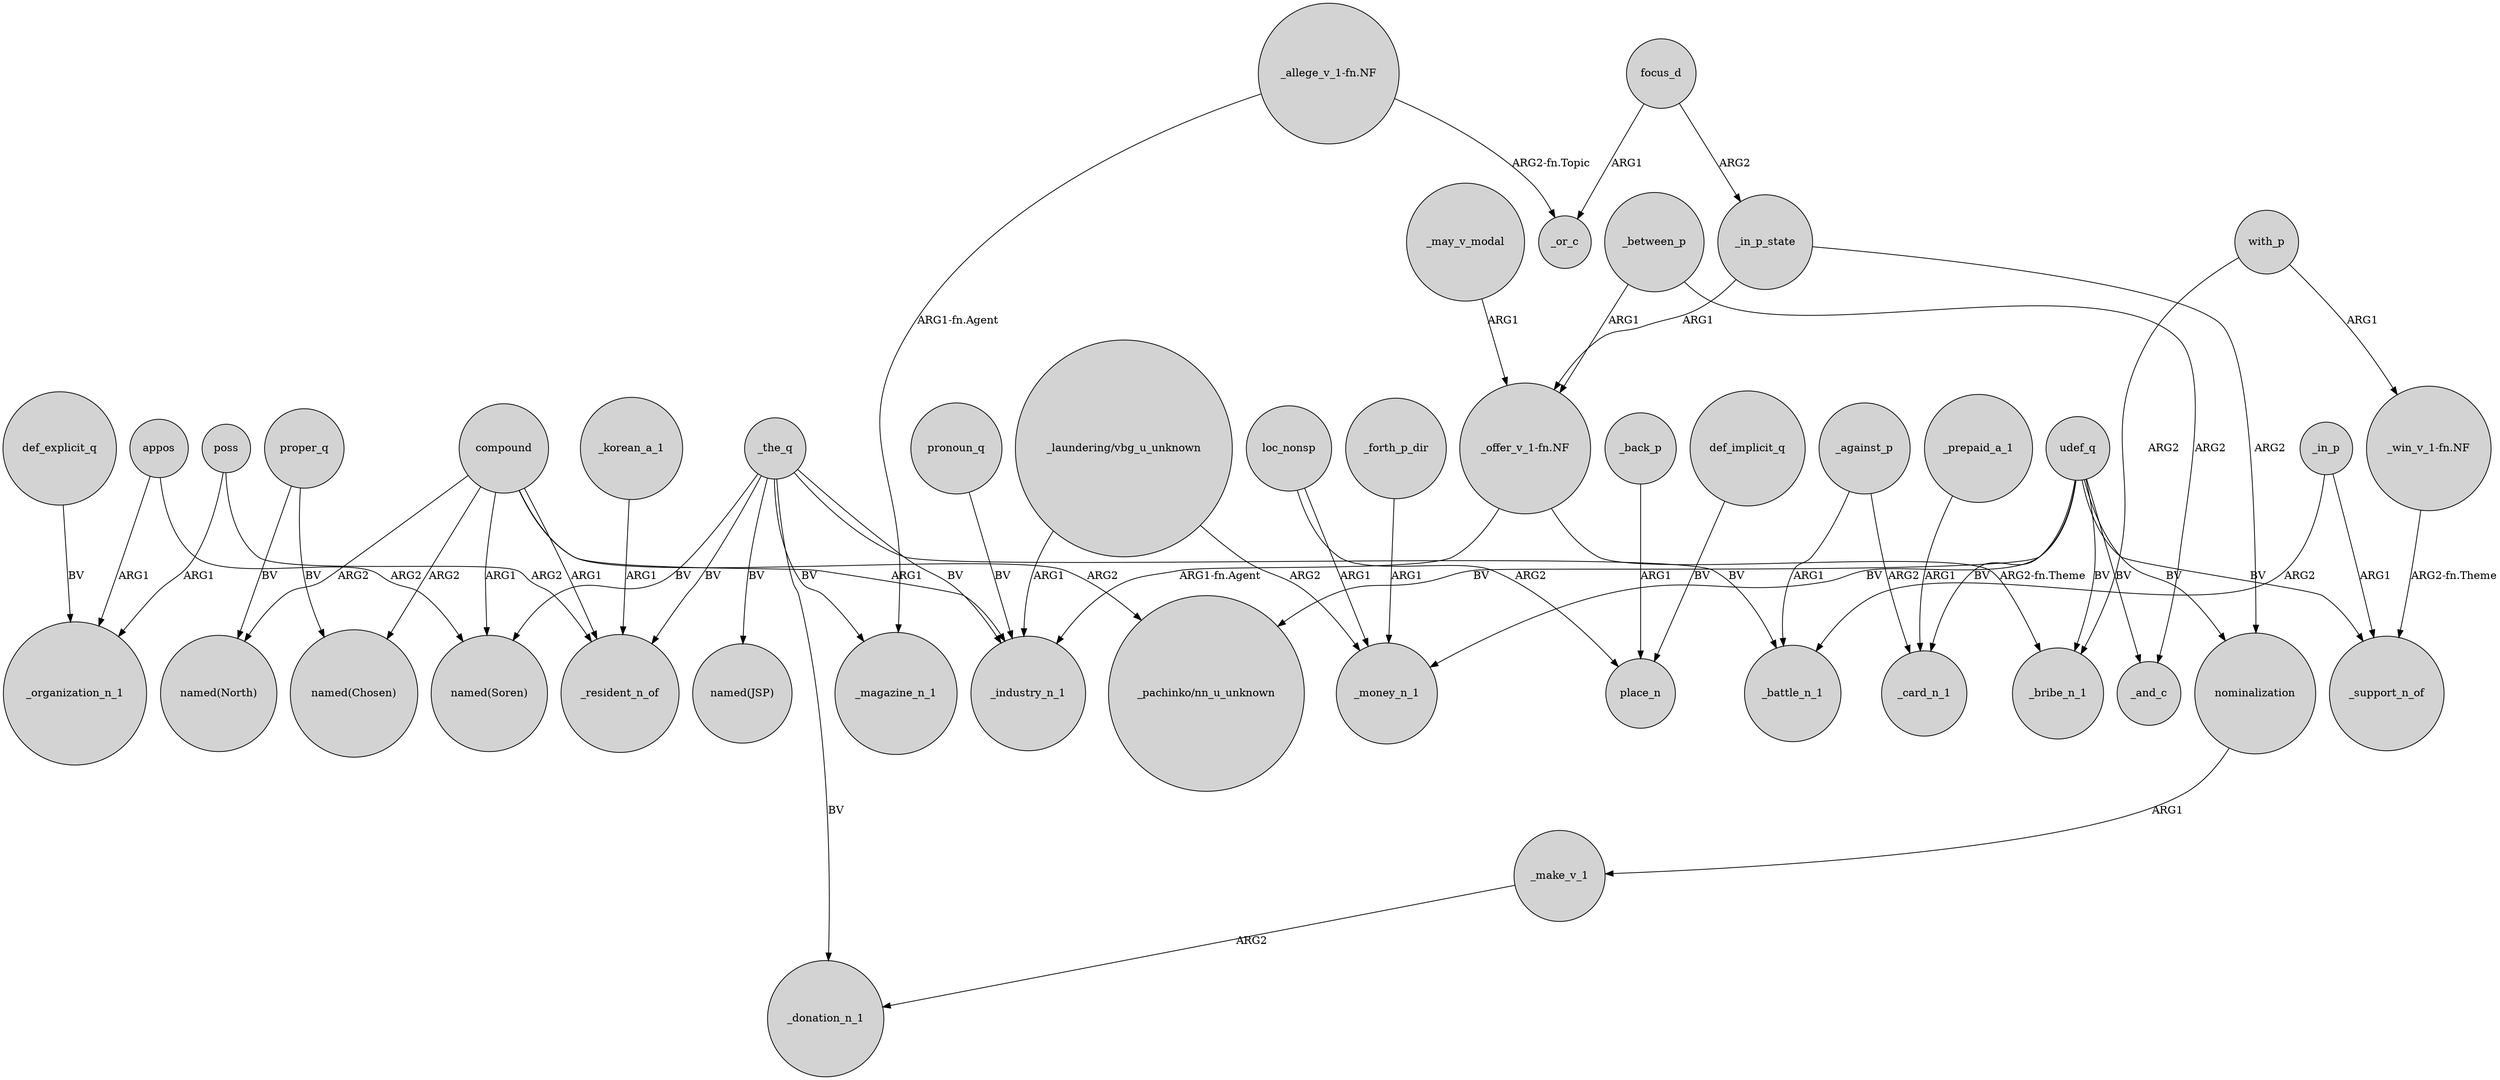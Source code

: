 digraph {
	node [shape=circle style=filled]
	"_laundering/vbg_u_unknown" -> _industry_n_1 [label=ARG1]
	compound -> "named(North)" [label=ARG2]
	udef_q -> _money_n_1 [label=BV]
	proper_q -> "named(Chosen)" [label=BV]
	poss -> _resident_n_of [label=ARG2]
	proper_q -> "named(North)" [label=BV]
	"_win_v_1-fn.NF" -> _support_n_of [label="ARG2-fn.Theme"]
	_in_p_state -> "_offer_v_1-fn.NF" [label=ARG1]
	loc_nonsp -> _money_n_1 [label=ARG1]
	compound -> _resident_n_of [label=ARG1]
	def_explicit_q -> _organization_n_1 [label=BV]
	_against_p -> _card_n_1 [label=ARG2]
	with_p -> _bribe_n_1 [label=ARG2]
	"_allege_v_1-fn.NF" -> _or_c [label="ARG2-fn.Topic"]
	_against_p -> _battle_n_1 [label=ARG1]
	focus_d -> _in_p_state [label=ARG2]
	_the_q -> _magazine_n_1 [label=BV]
	_the_q -> _donation_n_1 [label=BV]
	compound -> _industry_n_1 [label=ARG1]
	with_p -> "_win_v_1-fn.NF" [label=ARG1]
	def_implicit_q -> place_n [label=BV]
	nominalization -> _make_v_1 [label=ARG1]
	_the_q -> _resident_n_of [label=BV]
	_the_q -> _industry_n_1 [label=BV]
	_in_p -> _support_n_of [label=ARG1]
	appos -> _organization_n_1 [label=ARG1]
	udef_q -> _card_n_1 [label=BV]
	_the_q -> "named(Soren)" [label=BV]
	_korean_a_1 -> _resident_n_of [label=ARG1]
	_in_p -> _battle_n_1 [label=ARG2]
	"_offer_v_1-fn.NF" -> _industry_n_1 [label="ARG1-fn.Agent"]
	_between_p -> "_offer_v_1-fn.NF" [label=ARG1]
	_the_q -> "named(JSP)" [label=BV]
	compound -> "named(Soren)" [label=ARG1]
	"_offer_v_1-fn.NF" -> _bribe_n_1 [label="ARG2-fn.Theme"]
	_make_v_1 -> _donation_n_1 [label=ARG2]
	_between_p -> _and_c [label=ARG2]
	_prepaid_a_1 -> _card_n_1 [label=ARG1]
	poss -> _organization_n_1 [label=ARG1]
	_in_p_state -> nominalization [label=ARG2]
	udef_q -> nominalization [label=BV]
	udef_q -> "_pachinko/nn_u_unknown" [label=BV]
	"_allege_v_1-fn.NF" -> _magazine_n_1 [label="ARG1-fn.Agent"]
	udef_q -> _support_n_of [label=BV]
	loc_nonsp -> place_n [label=ARG2]
	_back_p -> place_n [label=ARG1]
	udef_q -> _bribe_n_1 [label=BV]
	_the_q -> _battle_n_1 [label=BV]
	pronoun_q -> _industry_n_1 [label=BV]
	compound -> "_pachinko/nn_u_unknown" [label=ARG2]
	appos -> "named(Soren)" [label=ARG2]
	compound -> "named(Chosen)" [label=ARG2]
	udef_q -> _and_c [label=BV]
	_forth_p_dir -> _money_n_1 [label=ARG1]
	_may_v_modal -> "_offer_v_1-fn.NF" [label=ARG1]
	"_laundering/vbg_u_unknown" -> _money_n_1 [label=ARG2]
	focus_d -> _or_c [label=ARG1]
}
